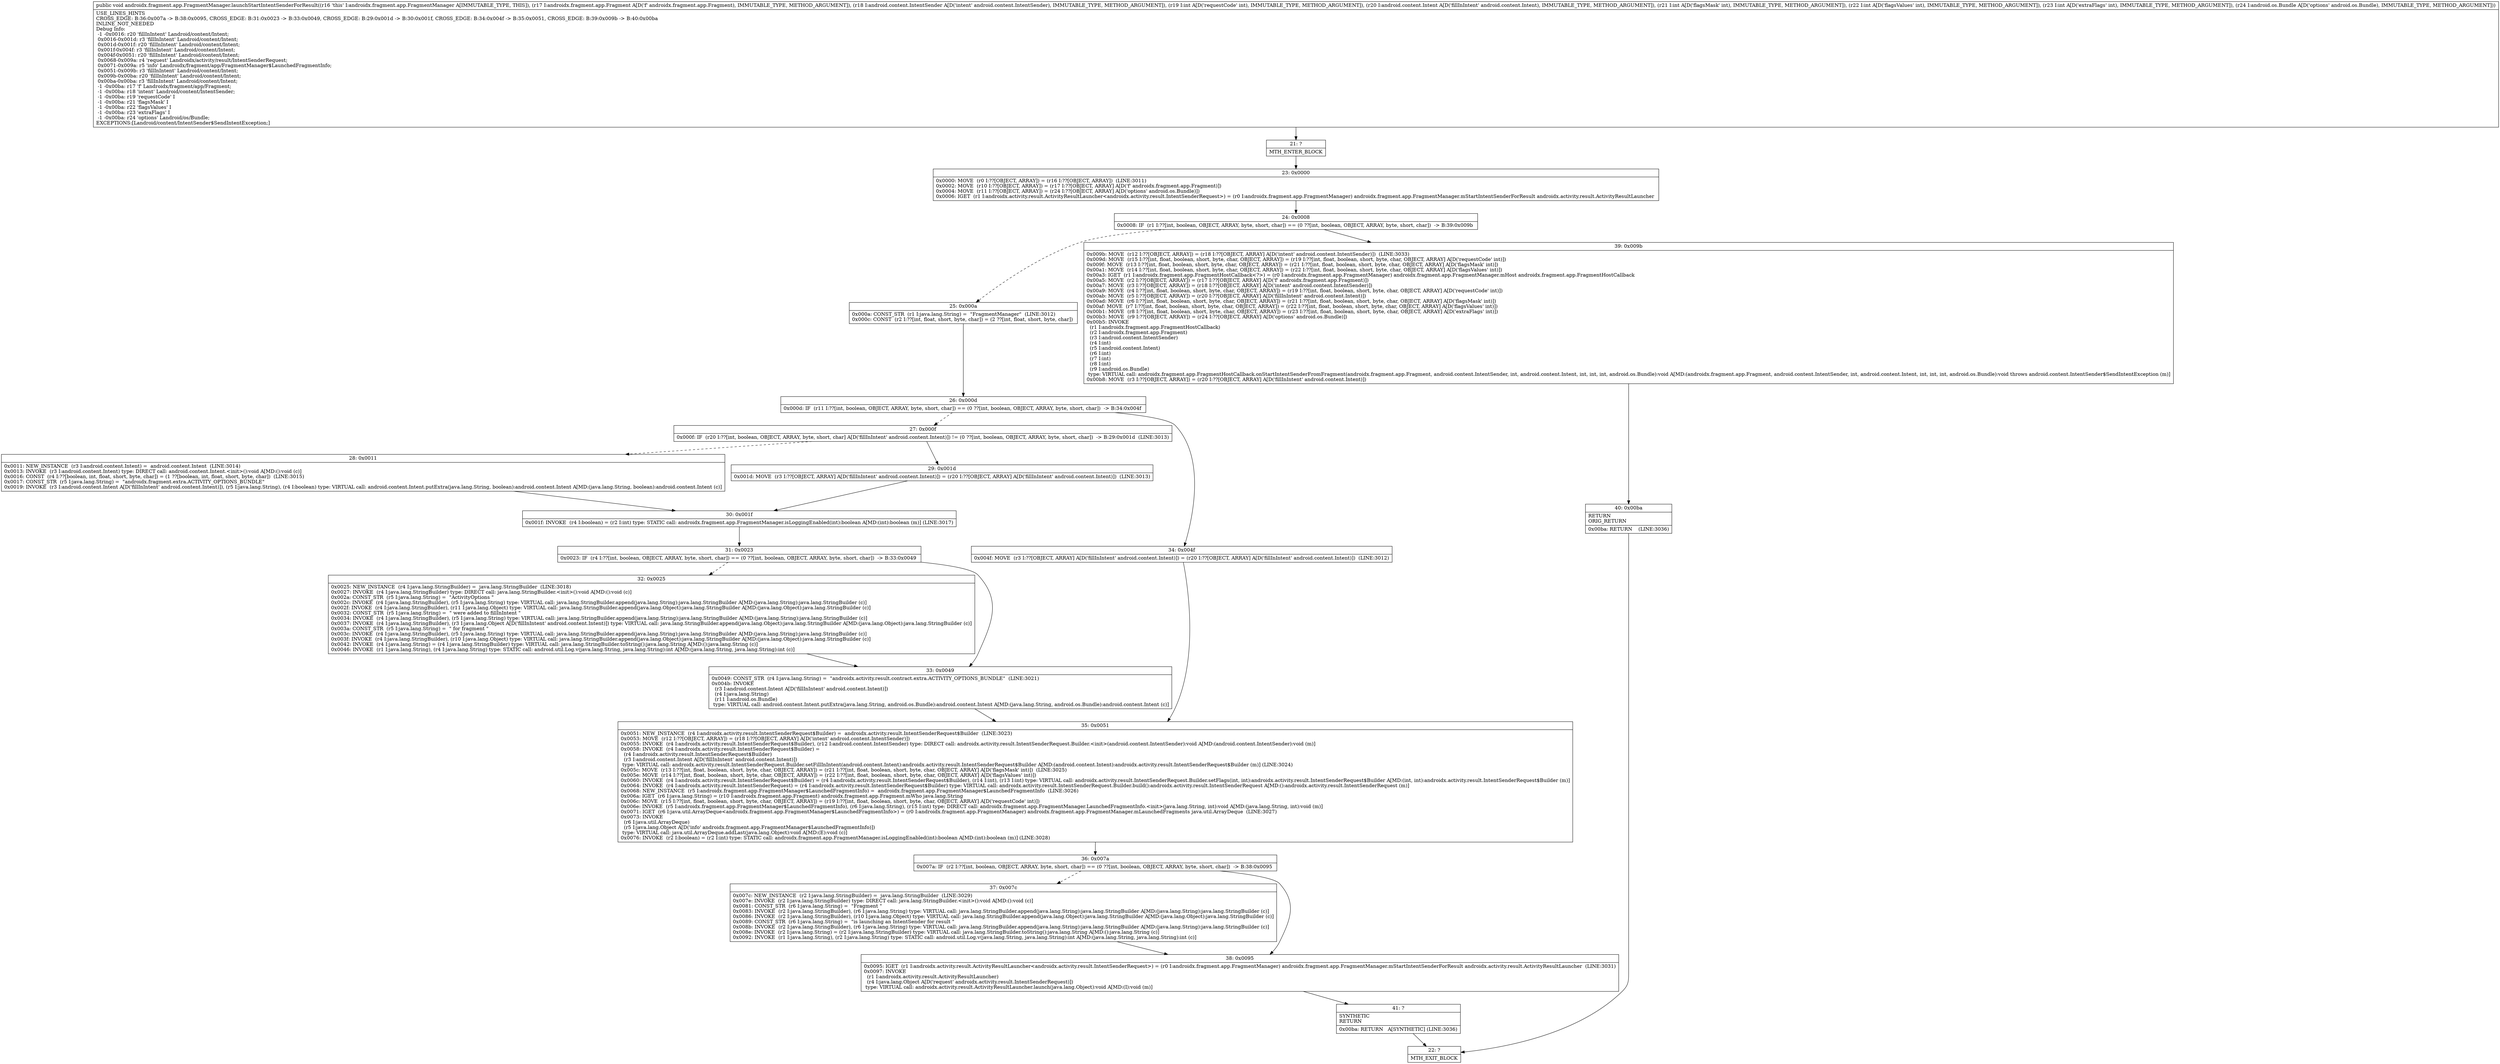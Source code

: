 digraph "CFG forandroidx.fragment.app.FragmentManager.launchStartIntentSenderForResult(Landroidx\/fragment\/app\/Fragment;Landroid\/content\/IntentSender;ILandroid\/content\/Intent;IIILandroid\/os\/Bundle;)V" {
Node_21 [shape=record,label="{21\:\ ?|MTH_ENTER_BLOCK\l}"];
Node_23 [shape=record,label="{23\:\ 0x0000|0x0000: MOVE  (r0 I:??[OBJECT, ARRAY]) = (r16 I:??[OBJECT, ARRAY])  (LINE:3011)\l0x0002: MOVE  (r10 I:??[OBJECT, ARRAY]) = (r17 I:??[OBJECT, ARRAY] A[D('f' androidx.fragment.app.Fragment)]) \l0x0004: MOVE  (r11 I:??[OBJECT, ARRAY]) = (r24 I:??[OBJECT, ARRAY] A[D('options' android.os.Bundle)]) \l0x0006: IGET  (r1 I:androidx.activity.result.ActivityResultLauncher\<androidx.activity.result.IntentSenderRequest\>) = (r0 I:androidx.fragment.app.FragmentManager) androidx.fragment.app.FragmentManager.mStartIntentSenderForResult androidx.activity.result.ActivityResultLauncher \l}"];
Node_24 [shape=record,label="{24\:\ 0x0008|0x0008: IF  (r1 I:??[int, boolean, OBJECT, ARRAY, byte, short, char]) == (0 ??[int, boolean, OBJECT, ARRAY, byte, short, char])  \-\> B:39:0x009b \l}"];
Node_25 [shape=record,label="{25\:\ 0x000a|0x000a: CONST_STR  (r1 I:java.lang.String) =  \"FragmentManager\"  (LINE:3012)\l0x000c: CONST  (r2 I:??[int, float, short, byte, char]) = (2 ??[int, float, short, byte, char]) \l}"];
Node_26 [shape=record,label="{26\:\ 0x000d|0x000d: IF  (r11 I:??[int, boolean, OBJECT, ARRAY, byte, short, char]) == (0 ??[int, boolean, OBJECT, ARRAY, byte, short, char])  \-\> B:34:0x004f \l}"];
Node_27 [shape=record,label="{27\:\ 0x000f|0x000f: IF  (r20 I:??[int, boolean, OBJECT, ARRAY, byte, short, char] A[D('fillInIntent' android.content.Intent)]) != (0 ??[int, boolean, OBJECT, ARRAY, byte, short, char])  \-\> B:29:0x001d  (LINE:3013)\l}"];
Node_28 [shape=record,label="{28\:\ 0x0011|0x0011: NEW_INSTANCE  (r3 I:android.content.Intent) =  android.content.Intent  (LINE:3014)\l0x0013: INVOKE  (r3 I:android.content.Intent) type: DIRECT call: android.content.Intent.\<init\>():void A[MD:():void (c)]\l0x0016: CONST  (r4 I:??[boolean, int, float, short, byte, char]) = (1 ??[boolean, int, float, short, byte, char])  (LINE:3015)\l0x0017: CONST_STR  (r5 I:java.lang.String) =  \"androidx.fragment.extra.ACTIVITY_OPTIONS_BUNDLE\" \l0x0019: INVOKE  (r3 I:android.content.Intent A[D('fillInIntent' android.content.Intent)]), (r5 I:java.lang.String), (r4 I:boolean) type: VIRTUAL call: android.content.Intent.putExtra(java.lang.String, boolean):android.content.Intent A[MD:(java.lang.String, boolean):android.content.Intent (c)]\l}"];
Node_30 [shape=record,label="{30\:\ 0x001f|0x001f: INVOKE  (r4 I:boolean) = (r2 I:int) type: STATIC call: androidx.fragment.app.FragmentManager.isLoggingEnabled(int):boolean A[MD:(int):boolean (m)] (LINE:3017)\l}"];
Node_31 [shape=record,label="{31\:\ 0x0023|0x0023: IF  (r4 I:??[int, boolean, OBJECT, ARRAY, byte, short, char]) == (0 ??[int, boolean, OBJECT, ARRAY, byte, short, char])  \-\> B:33:0x0049 \l}"];
Node_32 [shape=record,label="{32\:\ 0x0025|0x0025: NEW_INSTANCE  (r4 I:java.lang.StringBuilder) =  java.lang.StringBuilder  (LINE:3018)\l0x0027: INVOKE  (r4 I:java.lang.StringBuilder) type: DIRECT call: java.lang.StringBuilder.\<init\>():void A[MD:():void (c)]\l0x002a: CONST_STR  (r5 I:java.lang.String) =  \"ActivityOptions \" \l0x002c: INVOKE  (r4 I:java.lang.StringBuilder), (r5 I:java.lang.String) type: VIRTUAL call: java.lang.StringBuilder.append(java.lang.String):java.lang.StringBuilder A[MD:(java.lang.String):java.lang.StringBuilder (c)]\l0x002f: INVOKE  (r4 I:java.lang.StringBuilder), (r11 I:java.lang.Object) type: VIRTUAL call: java.lang.StringBuilder.append(java.lang.Object):java.lang.StringBuilder A[MD:(java.lang.Object):java.lang.StringBuilder (c)]\l0x0032: CONST_STR  (r5 I:java.lang.String) =  \" were added to fillInIntent \" \l0x0034: INVOKE  (r4 I:java.lang.StringBuilder), (r5 I:java.lang.String) type: VIRTUAL call: java.lang.StringBuilder.append(java.lang.String):java.lang.StringBuilder A[MD:(java.lang.String):java.lang.StringBuilder (c)]\l0x0037: INVOKE  (r4 I:java.lang.StringBuilder), (r3 I:java.lang.Object A[D('fillInIntent' android.content.Intent)]) type: VIRTUAL call: java.lang.StringBuilder.append(java.lang.Object):java.lang.StringBuilder A[MD:(java.lang.Object):java.lang.StringBuilder (c)]\l0x003a: CONST_STR  (r5 I:java.lang.String) =  \" for fragment \" \l0x003c: INVOKE  (r4 I:java.lang.StringBuilder), (r5 I:java.lang.String) type: VIRTUAL call: java.lang.StringBuilder.append(java.lang.String):java.lang.StringBuilder A[MD:(java.lang.String):java.lang.StringBuilder (c)]\l0x003f: INVOKE  (r4 I:java.lang.StringBuilder), (r10 I:java.lang.Object) type: VIRTUAL call: java.lang.StringBuilder.append(java.lang.Object):java.lang.StringBuilder A[MD:(java.lang.Object):java.lang.StringBuilder (c)]\l0x0042: INVOKE  (r4 I:java.lang.String) = (r4 I:java.lang.StringBuilder) type: VIRTUAL call: java.lang.StringBuilder.toString():java.lang.String A[MD:():java.lang.String (c)]\l0x0046: INVOKE  (r1 I:java.lang.String), (r4 I:java.lang.String) type: STATIC call: android.util.Log.v(java.lang.String, java.lang.String):int A[MD:(java.lang.String, java.lang.String):int (c)]\l}"];
Node_33 [shape=record,label="{33\:\ 0x0049|0x0049: CONST_STR  (r4 I:java.lang.String) =  \"androidx.activity.result.contract.extra.ACTIVITY_OPTIONS_BUNDLE\"  (LINE:3021)\l0x004b: INVOKE  \l  (r3 I:android.content.Intent A[D('fillInIntent' android.content.Intent)])\l  (r4 I:java.lang.String)\l  (r11 I:android.os.Bundle)\l type: VIRTUAL call: android.content.Intent.putExtra(java.lang.String, android.os.Bundle):android.content.Intent A[MD:(java.lang.String, android.os.Bundle):android.content.Intent (c)]\l}"];
Node_35 [shape=record,label="{35\:\ 0x0051|0x0051: NEW_INSTANCE  (r4 I:androidx.activity.result.IntentSenderRequest$Builder) =  androidx.activity.result.IntentSenderRequest$Builder  (LINE:3023)\l0x0053: MOVE  (r12 I:??[OBJECT, ARRAY]) = (r18 I:??[OBJECT, ARRAY] A[D('intent' android.content.IntentSender)]) \l0x0055: INVOKE  (r4 I:androidx.activity.result.IntentSenderRequest$Builder), (r12 I:android.content.IntentSender) type: DIRECT call: androidx.activity.result.IntentSenderRequest.Builder.\<init\>(android.content.IntentSender):void A[MD:(android.content.IntentSender):void (m)]\l0x0058: INVOKE  (r4 I:androidx.activity.result.IntentSenderRequest$Builder) = \l  (r4 I:androidx.activity.result.IntentSenderRequest$Builder)\l  (r3 I:android.content.Intent A[D('fillInIntent' android.content.Intent)])\l type: VIRTUAL call: androidx.activity.result.IntentSenderRequest.Builder.setFillInIntent(android.content.Intent):androidx.activity.result.IntentSenderRequest$Builder A[MD:(android.content.Intent):androidx.activity.result.IntentSenderRequest$Builder (m)] (LINE:3024)\l0x005c: MOVE  (r13 I:??[int, float, boolean, short, byte, char, OBJECT, ARRAY]) = (r21 I:??[int, float, boolean, short, byte, char, OBJECT, ARRAY] A[D('flagsMask' int)])  (LINE:3025)\l0x005e: MOVE  (r14 I:??[int, float, boolean, short, byte, char, OBJECT, ARRAY]) = (r22 I:??[int, float, boolean, short, byte, char, OBJECT, ARRAY] A[D('flagsValues' int)]) \l0x0060: INVOKE  (r4 I:androidx.activity.result.IntentSenderRequest$Builder) = (r4 I:androidx.activity.result.IntentSenderRequest$Builder), (r14 I:int), (r13 I:int) type: VIRTUAL call: androidx.activity.result.IntentSenderRequest.Builder.setFlags(int, int):androidx.activity.result.IntentSenderRequest$Builder A[MD:(int, int):androidx.activity.result.IntentSenderRequest$Builder (m)]\l0x0064: INVOKE  (r4 I:androidx.activity.result.IntentSenderRequest) = (r4 I:androidx.activity.result.IntentSenderRequest$Builder) type: VIRTUAL call: androidx.activity.result.IntentSenderRequest.Builder.build():androidx.activity.result.IntentSenderRequest A[MD:():androidx.activity.result.IntentSenderRequest (m)]\l0x0068: NEW_INSTANCE  (r5 I:androidx.fragment.app.FragmentManager$LaunchedFragmentInfo) =  androidx.fragment.app.FragmentManager$LaunchedFragmentInfo  (LINE:3026)\l0x006a: IGET  (r6 I:java.lang.String) = (r10 I:androidx.fragment.app.Fragment) androidx.fragment.app.Fragment.mWho java.lang.String \l0x006c: MOVE  (r15 I:??[int, float, boolean, short, byte, char, OBJECT, ARRAY]) = (r19 I:??[int, float, boolean, short, byte, char, OBJECT, ARRAY] A[D('requestCode' int)]) \l0x006e: INVOKE  (r5 I:androidx.fragment.app.FragmentManager$LaunchedFragmentInfo), (r6 I:java.lang.String), (r15 I:int) type: DIRECT call: androidx.fragment.app.FragmentManager.LaunchedFragmentInfo.\<init\>(java.lang.String, int):void A[MD:(java.lang.String, int):void (m)]\l0x0071: IGET  (r6 I:java.util.ArrayDeque\<androidx.fragment.app.FragmentManager$LaunchedFragmentInfo\>) = (r0 I:androidx.fragment.app.FragmentManager) androidx.fragment.app.FragmentManager.mLaunchedFragments java.util.ArrayDeque  (LINE:3027)\l0x0073: INVOKE  \l  (r6 I:java.util.ArrayDeque)\l  (r5 I:java.lang.Object A[D('info' androidx.fragment.app.FragmentManager$LaunchedFragmentInfo)])\l type: VIRTUAL call: java.util.ArrayDeque.addLast(java.lang.Object):void A[MD:(E):void (c)]\l0x0076: INVOKE  (r2 I:boolean) = (r2 I:int) type: STATIC call: androidx.fragment.app.FragmentManager.isLoggingEnabled(int):boolean A[MD:(int):boolean (m)] (LINE:3028)\l}"];
Node_36 [shape=record,label="{36\:\ 0x007a|0x007a: IF  (r2 I:??[int, boolean, OBJECT, ARRAY, byte, short, char]) == (0 ??[int, boolean, OBJECT, ARRAY, byte, short, char])  \-\> B:38:0x0095 \l}"];
Node_37 [shape=record,label="{37\:\ 0x007c|0x007c: NEW_INSTANCE  (r2 I:java.lang.StringBuilder) =  java.lang.StringBuilder  (LINE:3029)\l0x007e: INVOKE  (r2 I:java.lang.StringBuilder) type: DIRECT call: java.lang.StringBuilder.\<init\>():void A[MD:():void (c)]\l0x0081: CONST_STR  (r6 I:java.lang.String) =  \"Fragment \" \l0x0083: INVOKE  (r2 I:java.lang.StringBuilder), (r6 I:java.lang.String) type: VIRTUAL call: java.lang.StringBuilder.append(java.lang.String):java.lang.StringBuilder A[MD:(java.lang.String):java.lang.StringBuilder (c)]\l0x0086: INVOKE  (r2 I:java.lang.StringBuilder), (r10 I:java.lang.Object) type: VIRTUAL call: java.lang.StringBuilder.append(java.lang.Object):java.lang.StringBuilder A[MD:(java.lang.Object):java.lang.StringBuilder (c)]\l0x0089: CONST_STR  (r6 I:java.lang.String) =  \"is launching an IntentSender for result \" \l0x008b: INVOKE  (r2 I:java.lang.StringBuilder), (r6 I:java.lang.String) type: VIRTUAL call: java.lang.StringBuilder.append(java.lang.String):java.lang.StringBuilder A[MD:(java.lang.String):java.lang.StringBuilder (c)]\l0x008e: INVOKE  (r2 I:java.lang.String) = (r2 I:java.lang.StringBuilder) type: VIRTUAL call: java.lang.StringBuilder.toString():java.lang.String A[MD:():java.lang.String (c)]\l0x0092: INVOKE  (r1 I:java.lang.String), (r2 I:java.lang.String) type: STATIC call: android.util.Log.v(java.lang.String, java.lang.String):int A[MD:(java.lang.String, java.lang.String):int (c)]\l}"];
Node_38 [shape=record,label="{38\:\ 0x0095|0x0095: IGET  (r1 I:androidx.activity.result.ActivityResultLauncher\<androidx.activity.result.IntentSenderRequest\>) = (r0 I:androidx.fragment.app.FragmentManager) androidx.fragment.app.FragmentManager.mStartIntentSenderForResult androidx.activity.result.ActivityResultLauncher  (LINE:3031)\l0x0097: INVOKE  \l  (r1 I:androidx.activity.result.ActivityResultLauncher)\l  (r4 I:java.lang.Object A[D('request' androidx.activity.result.IntentSenderRequest)])\l type: VIRTUAL call: androidx.activity.result.ActivityResultLauncher.launch(java.lang.Object):void A[MD:(I):void (m)]\l}"];
Node_41 [shape=record,label="{41\:\ ?|SYNTHETIC\lRETURN\l|0x00ba: RETURN   A[SYNTHETIC] (LINE:3036)\l}"];
Node_22 [shape=record,label="{22\:\ ?|MTH_EXIT_BLOCK\l}"];
Node_29 [shape=record,label="{29\:\ 0x001d|0x001d: MOVE  (r3 I:??[OBJECT, ARRAY] A[D('fillInIntent' android.content.Intent)]) = (r20 I:??[OBJECT, ARRAY] A[D('fillInIntent' android.content.Intent)])  (LINE:3013)\l}"];
Node_34 [shape=record,label="{34\:\ 0x004f|0x004f: MOVE  (r3 I:??[OBJECT, ARRAY] A[D('fillInIntent' android.content.Intent)]) = (r20 I:??[OBJECT, ARRAY] A[D('fillInIntent' android.content.Intent)])  (LINE:3012)\l}"];
Node_39 [shape=record,label="{39\:\ 0x009b|0x009b: MOVE  (r12 I:??[OBJECT, ARRAY]) = (r18 I:??[OBJECT, ARRAY] A[D('intent' android.content.IntentSender)])  (LINE:3033)\l0x009d: MOVE  (r15 I:??[int, float, boolean, short, byte, char, OBJECT, ARRAY]) = (r19 I:??[int, float, boolean, short, byte, char, OBJECT, ARRAY] A[D('requestCode' int)]) \l0x009f: MOVE  (r13 I:??[int, float, boolean, short, byte, char, OBJECT, ARRAY]) = (r21 I:??[int, float, boolean, short, byte, char, OBJECT, ARRAY] A[D('flagsMask' int)]) \l0x00a1: MOVE  (r14 I:??[int, float, boolean, short, byte, char, OBJECT, ARRAY]) = (r22 I:??[int, float, boolean, short, byte, char, OBJECT, ARRAY] A[D('flagsValues' int)]) \l0x00a3: IGET  (r1 I:androidx.fragment.app.FragmentHostCallback\<?\>) = (r0 I:androidx.fragment.app.FragmentManager) androidx.fragment.app.FragmentManager.mHost androidx.fragment.app.FragmentHostCallback \l0x00a5: MOVE  (r2 I:??[OBJECT, ARRAY]) = (r17 I:??[OBJECT, ARRAY] A[D('f' androidx.fragment.app.Fragment)]) \l0x00a7: MOVE  (r3 I:??[OBJECT, ARRAY]) = (r18 I:??[OBJECT, ARRAY] A[D('intent' android.content.IntentSender)]) \l0x00a9: MOVE  (r4 I:??[int, float, boolean, short, byte, char, OBJECT, ARRAY]) = (r19 I:??[int, float, boolean, short, byte, char, OBJECT, ARRAY] A[D('requestCode' int)]) \l0x00ab: MOVE  (r5 I:??[OBJECT, ARRAY]) = (r20 I:??[OBJECT, ARRAY] A[D('fillInIntent' android.content.Intent)]) \l0x00ad: MOVE  (r6 I:??[int, float, boolean, short, byte, char, OBJECT, ARRAY]) = (r21 I:??[int, float, boolean, short, byte, char, OBJECT, ARRAY] A[D('flagsMask' int)]) \l0x00af: MOVE  (r7 I:??[int, float, boolean, short, byte, char, OBJECT, ARRAY]) = (r22 I:??[int, float, boolean, short, byte, char, OBJECT, ARRAY] A[D('flagsValues' int)]) \l0x00b1: MOVE  (r8 I:??[int, float, boolean, short, byte, char, OBJECT, ARRAY]) = (r23 I:??[int, float, boolean, short, byte, char, OBJECT, ARRAY] A[D('extraFlags' int)]) \l0x00b3: MOVE  (r9 I:??[OBJECT, ARRAY]) = (r24 I:??[OBJECT, ARRAY] A[D('options' android.os.Bundle)]) \l0x00b5: INVOKE  \l  (r1 I:androidx.fragment.app.FragmentHostCallback)\l  (r2 I:androidx.fragment.app.Fragment)\l  (r3 I:android.content.IntentSender)\l  (r4 I:int)\l  (r5 I:android.content.Intent)\l  (r6 I:int)\l  (r7 I:int)\l  (r8 I:int)\l  (r9 I:android.os.Bundle)\l type: VIRTUAL call: androidx.fragment.app.FragmentHostCallback.onStartIntentSenderFromFragment(androidx.fragment.app.Fragment, android.content.IntentSender, int, android.content.Intent, int, int, int, android.os.Bundle):void A[MD:(androidx.fragment.app.Fragment, android.content.IntentSender, int, android.content.Intent, int, int, int, android.os.Bundle):void throws android.content.IntentSender$SendIntentException (m)]\l0x00b8: MOVE  (r3 I:??[OBJECT, ARRAY]) = (r20 I:??[OBJECT, ARRAY] A[D('fillInIntent' android.content.Intent)]) \l}"];
Node_40 [shape=record,label="{40\:\ 0x00ba|RETURN\lORIG_RETURN\l|0x00ba: RETURN    (LINE:3036)\l}"];
MethodNode[shape=record,label="{public void androidx.fragment.app.FragmentManager.launchStartIntentSenderForResult((r16 'this' I:androidx.fragment.app.FragmentManager A[IMMUTABLE_TYPE, THIS]), (r17 I:androidx.fragment.app.Fragment A[D('f' androidx.fragment.app.Fragment), IMMUTABLE_TYPE, METHOD_ARGUMENT]), (r18 I:android.content.IntentSender A[D('intent' android.content.IntentSender), IMMUTABLE_TYPE, METHOD_ARGUMENT]), (r19 I:int A[D('requestCode' int), IMMUTABLE_TYPE, METHOD_ARGUMENT]), (r20 I:android.content.Intent A[D('fillInIntent' android.content.Intent), IMMUTABLE_TYPE, METHOD_ARGUMENT]), (r21 I:int A[D('flagsMask' int), IMMUTABLE_TYPE, METHOD_ARGUMENT]), (r22 I:int A[D('flagsValues' int), IMMUTABLE_TYPE, METHOD_ARGUMENT]), (r23 I:int A[D('extraFlags' int), IMMUTABLE_TYPE, METHOD_ARGUMENT]), (r24 I:android.os.Bundle A[D('options' android.os.Bundle), IMMUTABLE_TYPE, METHOD_ARGUMENT]))  | USE_LINES_HINTS\lCROSS_EDGE: B:36:0x007a \-\> B:38:0x0095, CROSS_EDGE: B:31:0x0023 \-\> B:33:0x0049, CROSS_EDGE: B:29:0x001d \-\> B:30:0x001f, CROSS_EDGE: B:34:0x004f \-\> B:35:0x0051, CROSS_EDGE: B:39:0x009b \-\> B:40:0x00ba\lINLINE_NOT_NEEDED\lDebug Info:\l  \-1 \-0x0016: r20 'fillInIntent' Landroid\/content\/Intent;\l  0x0016\-0x001d: r3 'fillInIntent' Landroid\/content\/Intent;\l  0x001d\-0x001f: r20 'fillInIntent' Landroid\/content\/Intent;\l  0x001f\-0x004f: r3 'fillInIntent' Landroid\/content\/Intent;\l  0x004f\-0x0051: r20 'fillInIntent' Landroid\/content\/Intent;\l  0x0068\-0x009a: r4 'request' Landroidx\/activity\/result\/IntentSenderRequest;\l  0x0071\-0x009a: r5 'info' Landroidx\/fragment\/app\/FragmentManager$LaunchedFragmentInfo;\l  0x0051\-0x009b: r3 'fillInIntent' Landroid\/content\/Intent;\l  0x009b\-0x00ba: r20 'fillInIntent' Landroid\/content\/Intent;\l  0x00ba\-0x00ba: r3 'fillInIntent' Landroid\/content\/Intent;\l  \-1 \-0x00ba: r17 'f' Landroidx\/fragment\/app\/Fragment;\l  \-1 \-0x00ba: r18 'intent' Landroid\/content\/IntentSender;\l  \-1 \-0x00ba: r19 'requestCode' I\l  \-1 \-0x00ba: r21 'flagsMask' I\l  \-1 \-0x00ba: r22 'flagsValues' I\l  \-1 \-0x00ba: r23 'extraFlags' I\l  \-1 \-0x00ba: r24 'options' Landroid\/os\/Bundle;\lEXCEPTIONS:[Landroid\/content\/IntentSender$SendIntentException;]\l}"];
MethodNode -> Node_21;Node_21 -> Node_23;
Node_23 -> Node_24;
Node_24 -> Node_25[style=dashed];
Node_24 -> Node_39;
Node_25 -> Node_26;
Node_26 -> Node_27[style=dashed];
Node_26 -> Node_34;
Node_27 -> Node_28[style=dashed];
Node_27 -> Node_29;
Node_28 -> Node_30;
Node_30 -> Node_31;
Node_31 -> Node_32[style=dashed];
Node_31 -> Node_33;
Node_32 -> Node_33;
Node_33 -> Node_35;
Node_35 -> Node_36;
Node_36 -> Node_37[style=dashed];
Node_36 -> Node_38;
Node_37 -> Node_38;
Node_38 -> Node_41;
Node_41 -> Node_22;
Node_29 -> Node_30;
Node_34 -> Node_35;
Node_39 -> Node_40;
Node_40 -> Node_22;
}

